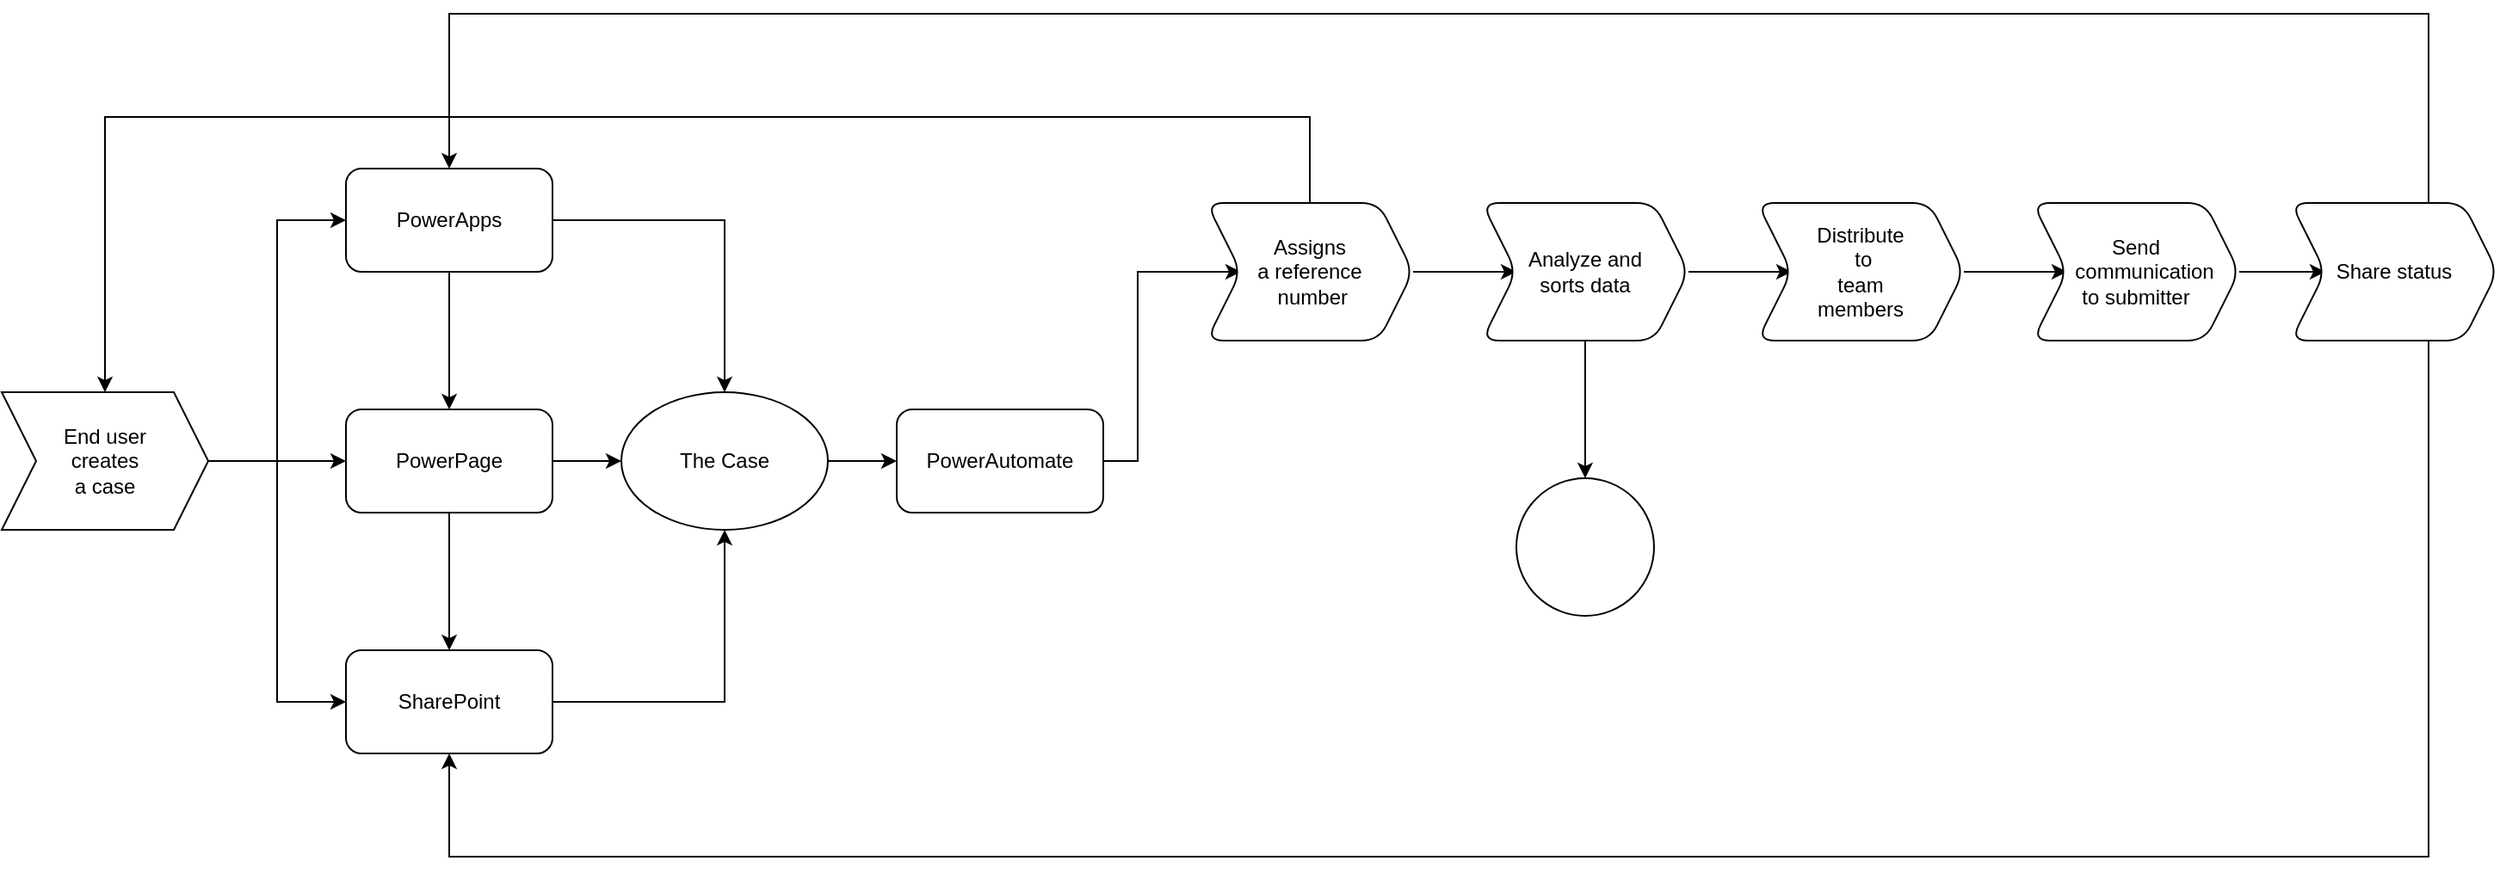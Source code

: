 <mxfile version="23.1.5" type="github">
  <diagram name="Page-1" id="c7488fd3-1785-93aa-aadb-54a6760d102a">
    <mxGraphModel dx="1573" dy="702" grid="1" gridSize="10" guides="1" tooltips="1" connect="1" arrows="1" fold="1" page="1" pageScale="1" pageWidth="1100" pageHeight="850" background="none" math="0" shadow="0">
      <root>
        <mxCell id="0" />
        <mxCell id="1" parent="0" />
        <mxCell id="sKfR1x2a7DLGCwVxLPld-43" value="" style="edgeStyle=orthogonalEdgeStyle;rounded=0;orthogonalLoop=1;jettySize=auto;html=1;entryX=0;entryY=0.5;entryDx=0;entryDy=0;" edge="1" parent="1" source="sKfR1x2a7DLGCwVxLPld-41" target="sKfR1x2a7DLGCwVxLPld-42">
          <mxGeometry relative="1" as="geometry" />
        </mxCell>
        <mxCell id="sKfR1x2a7DLGCwVxLPld-48" style="edgeStyle=orthogonalEdgeStyle;rounded=0;orthogonalLoop=1;jettySize=auto;html=1;entryX=0;entryY=0.5;entryDx=0;entryDy=0;" edge="1" parent="1" source="sKfR1x2a7DLGCwVxLPld-41" target="sKfR1x2a7DLGCwVxLPld-44">
          <mxGeometry relative="1" as="geometry" />
        </mxCell>
        <mxCell id="sKfR1x2a7DLGCwVxLPld-49" style="edgeStyle=orthogonalEdgeStyle;rounded=0;orthogonalLoop=1;jettySize=auto;html=1;entryX=0;entryY=0.5;entryDx=0;entryDy=0;" edge="1" parent="1" source="sKfR1x2a7DLGCwVxLPld-41" target="sKfR1x2a7DLGCwVxLPld-46">
          <mxGeometry relative="1" as="geometry" />
        </mxCell>
        <mxCell id="sKfR1x2a7DLGCwVxLPld-41" value="End user &lt;br&gt;creates&lt;br&gt;a case" style="shape=step;perimeter=stepPerimeter;whiteSpace=wrap;html=1;fixedSize=1;align=center;" vertex="1" parent="1">
          <mxGeometry x="20" y="310" width="120" height="80" as="geometry" />
        </mxCell>
        <mxCell id="sKfR1x2a7DLGCwVxLPld-45" value="" style="edgeStyle=orthogonalEdgeStyle;rounded=0;orthogonalLoop=1;jettySize=auto;html=1;" edge="1" parent="1" source="sKfR1x2a7DLGCwVxLPld-42" target="sKfR1x2a7DLGCwVxLPld-44">
          <mxGeometry relative="1" as="geometry" />
        </mxCell>
        <mxCell id="sKfR1x2a7DLGCwVxLPld-51" style="edgeStyle=orthogonalEdgeStyle;rounded=0;orthogonalLoop=1;jettySize=auto;html=1;entryX=0.5;entryY=0;entryDx=0;entryDy=0;" edge="1" parent="1" source="sKfR1x2a7DLGCwVxLPld-42" target="sKfR1x2a7DLGCwVxLPld-50">
          <mxGeometry relative="1" as="geometry" />
        </mxCell>
        <mxCell id="sKfR1x2a7DLGCwVxLPld-42" value="PowerApps" style="rounded=1;whiteSpace=wrap;html=1;" vertex="1" parent="1">
          <mxGeometry x="220" y="180" width="120" height="60" as="geometry" />
        </mxCell>
        <mxCell id="sKfR1x2a7DLGCwVxLPld-47" value="" style="edgeStyle=orthogonalEdgeStyle;rounded=0;orthogonalLoop=1;jettySize=auto;html=1;" edge="1" parent="1" source="sKfR1x2a7DLGCwVxLPld-44" target="sKfR1x2a7DLGCwVxLPld-46">
          <mxGeometry relative="1" as="geometry" />
        </mxCell>
        <mxCell id="sKfR1x2a7DLGCwVxLPld-52" style="edgeStyle=orthogonalEdgeStyle;rounded=0;orthogonalLoop=1;jettySize=auto;html=1;" edge="1" parent="1" source="sKfR1x2a7DLGCwVxLPld-44" target="sKfR1x2a7DLGCwVxLPld-50">
          <mxGeometry relative="1" as="geometry" />
        </mxCell>
        <mxCell id="sKfR1x2a7DLGCwVxLPld-44" value="PowerPage" style="rounded=1;whiteSpace=wrap;html=1;" vertex="1" parent="1">
          <mxGeometry x="220" y="320" width="120" height="60" as="geometry" />
        </mxCell>
        <mxCell id="sKfR1x2a7DLGCwVxLPld-53" style="edgeStyle=orthogonalEdgeStyle;rounded=0;orthogonalLoop=1;jettySize=auto;html=1;entryX=0.5;entryY=1;entryDx=0;entryDy=0;" edge="1" parent="1" source="sKfR1x2a7DLGCwVxLPld-46" target="sKfR1x2a7DLGCwVxLPld-50">
          <mxGeometry relative="1" as="geometry" />
        </mxCell>
        <mxCell id="sKfR1x2a7DLGCwVxLPld-46" value="SharePoint" style="rounded=1;whiteSpace=wrap;html=1;" vertex="1" parent="1">
          <mxGeometry x="220" y="460" width="120" height="60" as="geometry" />
        </mxCell>
        <mxCell id="sKfR1x2a7DLGCwVxLPld-56" value="" style="edgeStyle=orthogonalEdgeStyle;rounded=0;orthogonalLoop=1;jettySize=auto;html=1;" edge="1" parent="1" source="sKfR1x2a7DLGCwVxLPld-50" target="sKfR1x2a7DLGCwVxLPld-55">
          <mxGeometry relative="1" as="geometry" />
        </mxCell>
        <mxCell id="sKfR1x2a7DLGCwVxLPld-50" value="The Case" style="ellipse;whiteSpace=wrap;html=1;" vertex="1" parent="1">
          <mxGeometry x="380" y="310" width="120" height="80" as="geometry" />
        </mxCell>
        <mxCell id="sKfR1x2a7DLGCwVxLPld-62" value="" style="edgeStyle=orthogonalEdgeStyle;rounded=0;orthogonalLoop=1;jettySize=auto;html=1;entryX=0;entryY=0.5;entryDx=0;entryDy=0;" edge="1" parent="1" source="sKfR1x2a7DLGCwVxLPld-55" target="sKfR1x2a7DLGCwVxLPld-61">
          <mxGeometry relative="1" as="geometry">
            <Array as="points">
              <mxPoint x="680" y="350" />
              <mxPoint x="680" y="240" />
            </Array>
          </mxGeometry>
        </mxCell>
        <mxCell id="sKfR1x2a7DLGCwVxLPld-66" value="" style="edgeStyle=orthogonalEdgeStyle;rounded=0;orthogonalLoop=1;jettySize=auto;html=1;exitX=1;exitY=0.5;exitDx=0;exitDy=0;" edge="1" parent="1" source="sKfR1x2a7DLGCwVxLPld-61" target="sKfR1x2a7DLGCwVxLPld-65">
          <mxGeometry relative="1" as="geometry" />
        </mxCell>
        <mxCell id="sKfR1x2a7DLGCwVxLPld-55" value="PowerAutomate" style="rounded=1;whiteSpace=wrap;html=1;" vertex="1" parent="1">
          <mxGeometry x="540" y="320" width="120" height="60" as="geometry" />
        </mxCell>
        <mxCell id="sKfR1x2a7DLGCwVxLPld-63" style="edgeStyle=orthogonalEdgeStyle;rounded=0;orthogonalLoop=1;jettySize=auto;html=1;entryX=0.5;entryY=0;entryDx=0;entryDy=0;" edge="1" parent="1" source="sKfR1x2a7DLGCwVxLPld-61" target="sKfR1x2a7DLGCwVxLPld-41">
          <mxGeometry relative="1" as="geometry">
            <mxPoint x="760" y="310" as="sourcePoint" />
            <Array as="points">
              <mxPoint x="80" y="150" />
            </Array>
          </mxGeometry>
        </mxCell>
        <mxCell id="sKfR1x2a7DLGCwVxLPld-61" value="Assigns &lt;br&gt;a reference&lt;br&gt;&amp;nbsp;number" style="shape=step;perimeter=stepPerimeter;whiteSpace=wrap;html=1;fixedSize=1;rounded=1;" vertex="1" parent="1">
          <mxGeometry x="720" y="200" width="120" height="80" as="geometry" />
        </mxCell>
        <mxCell id="sKfR1x2a7DLGCwVxLPld-68" value="" style="edgeStyle=orthogonalEdgeStyle;rounded=0;orthogonalLoop=1;jettySize=auto;html=1;" edge="1" parent="1" source="sKfR1x2a7DLGCwVxLPld-65" target="sKfR1x2a7DLGCwVxLPld-67">
          <mxGeometry relative="1" as="geometry" />
        </mxCell>
        <mxCell id="sKfR1x2a7DLGCwVxLPld-77" value="" style="edgeStyle=orthogonalEdgeStyle;rounded=0;orthogonalLoop=1;jettySize=auto;html=1;" edge="1" parent="1" source="sKfR1x2a7DLGCwVxLPld-65" target="sKfR1x2a7DLGCwVxLPld-76">
          <mxGeometry relative="1" as="geometry" />
        </mxCell>
        <mxCell id="sKfR1x2a7DLGCwVxLPld-65" value="Analyze and&lt;br&gt;sorts data" style="shape=step;perimeter=stepPerimeter;whiteSpace=wrap;html=1;fixedSize=1;rounded=1;" vertex="1" parent="1">
          <mxGeometry x="880" y="200" width="120" height="80" as="geometry" />
        </mxCell>
        <mxCell id="sKfR1x2a7DLGCwVxLPld-70" value="" style="edgeStyle=orthogonalEdgeStyle;rounded=0;orthogonalLoop=1;jettySize=auto;html=1;" edge="1" parent="1" source="sKfR1x2a7DLGCwVxLPld-67" target="sKfR1x2a7DLGCwVxLPld-69">
          <mxGeometry relative="1" as="geometry" />
        </mxCell>
        <mxCell id="sKfR1x2a7DLGCwVxLPld-67" value="Distribute&lt;br&gt;&amp;nbsp;to &lt;br&gt;team &lt;br&gt;members" style="shape=step;perimeter=stepPerimeter;whiteSpace=wrap;html=1;fixedSize=1;rounded=1;" vertex="1" parent="1">
          <mxGeometry x="1040" y="200" width="120" height="80" as="geometry" />
        </mxCell>
        <mxCell id="sKfR1x2a7DLGCwVxLPld-72" value="" style="edgeStyle=orthogonalEdgeStyle;rounded=0;orthogonalLoop=1;jettySize=auto;html=1;" edge="1" parent="1" source="sKfR1x2a7DLGCwVxLPld-69" target="sKfR1x2a7DLGCwVxLPld-71">
          <mxGeometry relative="1" as="geometry" />
        </mxCell>
        <mxCell id="sKfR1x2a7DLGCwVxLPld-69" value="Send&lt;br&gt;&amp;nbsp; &amp;nbsp;communication &lt;br&gt;to submitter" style="shape=step;perimeter=stepPerimeter;whiteSpace=wrap;html=1;fixedSize=1;rounded=1;" vertex="1" parent="1">
          <mxGeometry x="1200" y="200" width="120" height="80" as="geometry" />
        </mxCell>
        <mxCell id="sKfR1x2a7DLGCwVxLPld-73" style="edgeStyle=orthogonalEdgeStyle;rounded=0;orthogonalLoop=1;jettySize=auto;html=1;entryX=0.5;entryY=0;entryDx=0;entryDy=0;" edge="1" parent="1" source="sKfR1x2a7DLGCwVxLPld-71" target="sKfR1x2a7DLGCwVxLPld-42">
          <mxGeometry relative="1" as="geometry">
            <Array as="points">
              <mxPoint x="1430" y="90" />
              <mxPoint x="280" y="90" />
            </Array>
          </mxGeometry>
        </mxCell>
        <mxCell id="sKfR1x2a7DLGCwVxLPld-74" style="edgeStyle=orthogonalEdgeStyle;rounded=0;orthogonalLoop=1;jettySize=auto;html=1;entryX=0.5;entryY=1;entryDx=0;entryDy=0;" edge="1" parent="1" source="sKfR1x2a7DLGCwVxLPld-71" target="sKfR1x2a7DLGCwVxLPld-46">
          <mxGeometry relative="1" as="geometry">
            <Array as="points">
              <mxPoint x="1430" y="580" />
              <mxPoint x="280" y="580" />
            </Array>
          </mxGeometry>
        </mxCell>
        <mxCell id="sKfR1x2a7DLGCwVxLPld-71" value="Share status" style="shape=step;perimeter=stepPerimeter;whiteSpace=wrap;html=1;fixedSize=1;rounded=1;" vertex="1" parent="1">
          <mxGeometry x="1350" y="200" width="120" height="80" as="geometry" />
        </mxCell>
        <mxCell id="sKfR1x2a7DLGCwVxLPld-76" value="" style="ellipse;whiteSpace=wrap;html=1;rounded=1;" vertex="1" parent="1">
          <mxGeometry x="900" y="360" width="80" height="80" as="geometry" />
        </mxCell>
      </root>
    </mxGraphModel>
  </diagram>
</mxfile>
